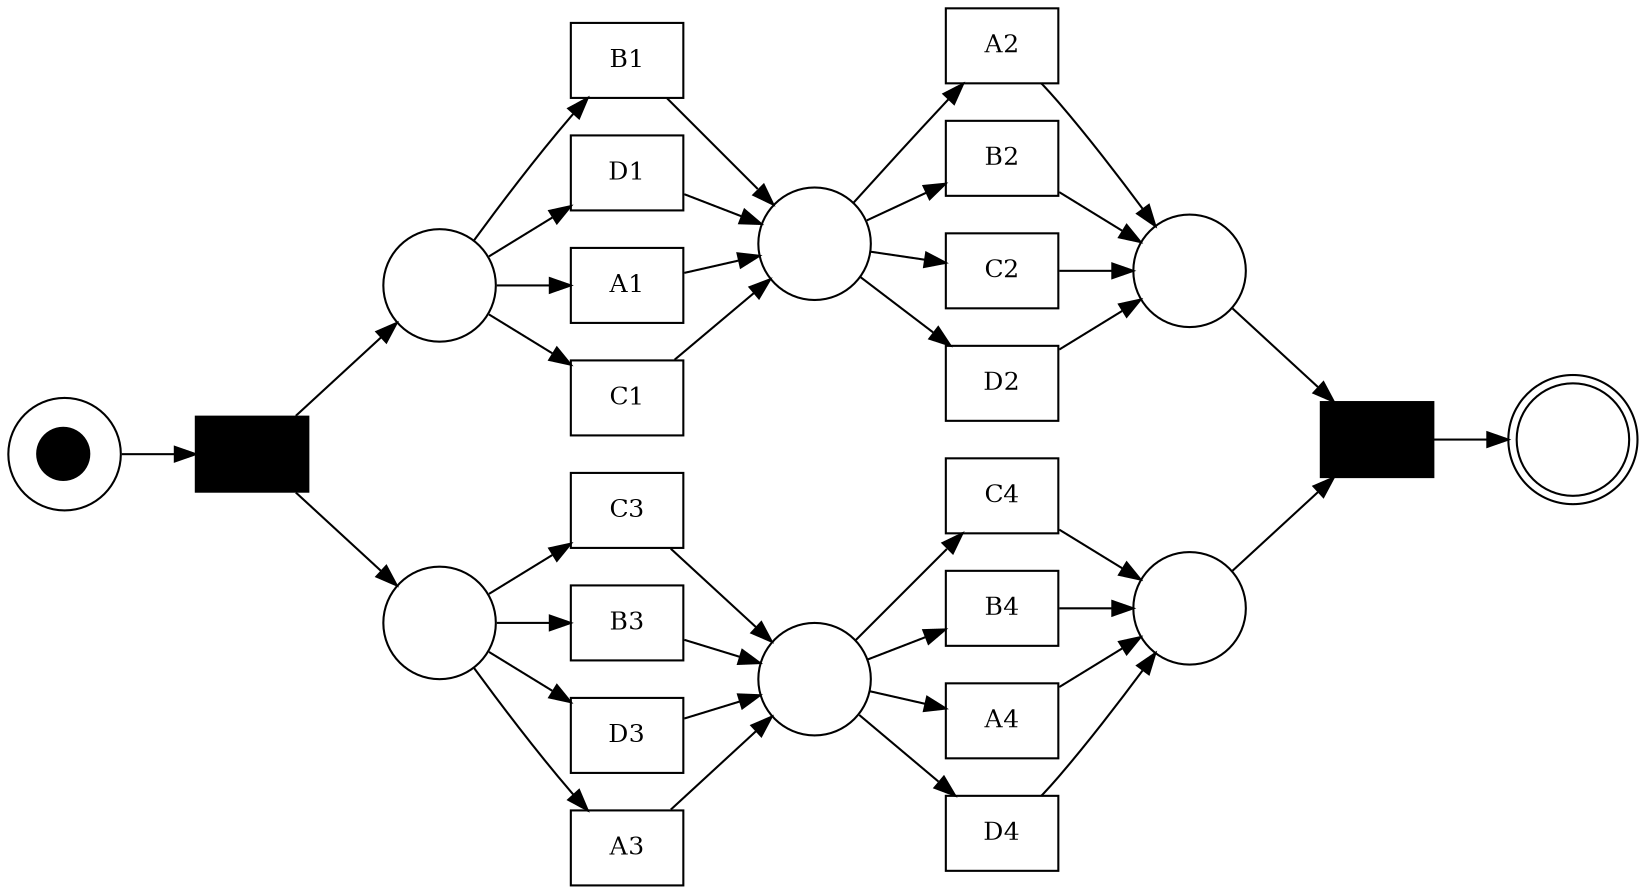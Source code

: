 digraph "imported_1671896867.042488" {
	graph [bgcolor=white rankdir=LR]
	node [shape=box]
	5044528464 [label=C3 fontsize=12]
	5044528656 [label=C4 fontsize=12]
	5044527696 [label=A2 fontsize=12]
	5044527888 [label=B2 fontsize=12]
	5044527312 [label=B1 fontsize=12]
	5044528080 [label=C2 fontsize=12]
	5044504720 [label=B4 fontsize=12]
	5044505104 [label=A4 fontsize=12]
	5044504912 [label=B3 fontsize=12]
	5044505488 [label=D3 fontsize=12]
	5044505296 [label=D4 fontsize=12]
	5044505680 [label=A3 fontsize=12]
	5044506000 [label="" fillcolor=black fontsize=12 style=filled]
	5044506192 [label=D1 fontsize=12]
	5044506384 [label=A1 fontsize=12]
	5044506576 [label=C1 fontsize=12]
	5044528272 [label=D2 fontsize=12]
	5044505936 [label="" fillcolor=black fontsize=12 style=filled]
	5044503632 [label=<&#9679;> fixedsize=true fontsize=34 shape=circle width=0.75]
	5044504528 [label="" fixedsize=true shape=circle width=0.75]
	5044503504 [label="" fixedsize=true shape=circle width=0.75]
	5044503824 [label="" fixedsize=true shape=circle width=0.75]
	5044503760 [label="" fixedsize=true shape=circle width=0.75]
	5044504144 [label="" fixedsize=true shape=circle width=0.75]
	5044504336 [label="" fixedsize=true shape=circle width=0.75]
	5044503440 [label="" fixedsize=true fontsize=32 shape=doublecircle width=0.75]
	5044506384 -> 5044503760 [arrowhead=normal fontsize=12]
	5044527696 -> 5044503824 [arrowhead=normal fontsize=12]
	5044505680 -> 5044504528 [arrowhead=normal fontsize=12]
	5044505104 -> 5044504336 [arrowhead=normal fontsize=12]
	5044527312 -> 5044503760 [arrowhead=normal fontsize=12]
	5044527888 -> 5044503824 [arrowhead=normal fontsize=12]
	5044504912 -> 5044504528 [arrowhead=normal fontsize=12]
	5044504720 -> 5044504336 [arrowhead=normal fontsize=12]
	5044506576 -> 5044503760 [arrowhead=normal fontsize=12]
	5044528080 -> 5044503824 [arrowhead=normal fontsize=12]
	5044528464 -> 5044504528 [arrowhead=normal fontsize=12]
	5044528656 -> 5044504336 [arrowhead=normal fontsize=12]
	5044506192 -> 5044503760 [arrowhead=normal fontsize=12]
	5044528272 -> 5044503824 [arrowhead=normal fontsize=12]
	5044505488 -> 5044504528 [arrowhead=normal fontsize=12]
	5044505296 -> 5044504336 [arrowhead=normal fontsize=12]
	5044504528 -> 5044505104 [arrowhead=normal fontsize=12]
	5044504528 -> 5044504720 [arrowhead=normal fontsize=12]
	5044504528 -> 5044528656 [arrowhead=normal fontsize=12]
	5044504528 -> 5044505296 [arrowhead=normal fontsize=12]
	5044503504 -> 5044506384 [arrowhead=normal fontsize=12]
	5044503504 -> 5044527312 [arrowhead=normal fontsize=12]
	5044503504 -> 5044506576 [arrowhead=normal fontsize=12]
	5044503504 -> 5044506192 [arrowhead=normal fontsize=12]
	5044503824 -> 5044505936 [arrowhead=normal fontsize=12]
	5044503760 -> 5044527696 [arrowhead=normal fontsize=12]
	5044503760 -> 5044527888 [arrowhead=normal fontsize=12]
	5044503760 -> 5044528080 [arrowhead=normal fontsize=12]
	5044503760 -> 5044528272 [arrowhead=normal fontsize=12]
	5044504144 -> 5044505680 [arrowhead=normal fontsize=12]
	5044504144 -> 5044504912 [arrowhead=normal fontsize=12]
	5044504144 -> 5044528464 [arrowhead=normal fontsize=12]
	5044504144 -> 5044505488 [arrowhead=normal fontsize=12]
	5044504336 -> 5044505936 [arrowhead=normal fontsize=12]
	5044503632 -> 5044506000 [arrowhead=normal fontsize=12]
	5044505936 -> 5044503440 [arrowhead=normal fontsize=12]
	5044506000 -> 5044503504 [arrowhead=normal fontsize=12]
	5044506000 -> 5044504144 [arrowhead=normal fontsize=12]
	overlap=false
}
